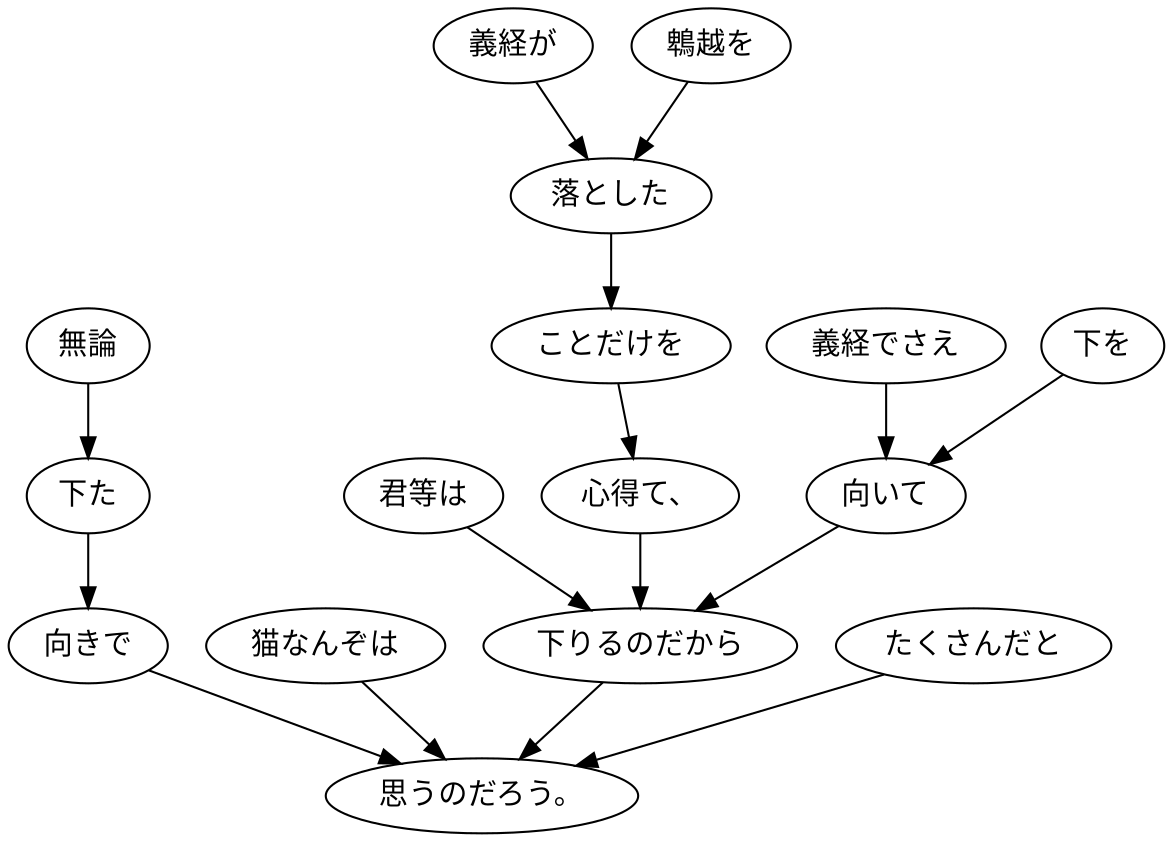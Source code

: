 digraph graph4090 {
	node0 [label="君等は"];
	node1 [label="義経が"];
	node2 [label="鵯越を"];
	node3 [label="落とした"];
	node4 [label="ことだけを"];
	node5 [label="心得て、"];
	node6 [label="義経でさえ"];
	node7 [label="下を"];
	node8 [label="向いて"];
	node9 [label="下りるのだから"];
	node10 [label="猫なんぞは"];
	node11 [label="無論"];
	node12 [label="下た"];
	node13 [label="向きで"];
	node14 [label="たくさんだと"];
	node15 [label="思うのだろう。"];
	node0 -> node9;
	node1 -> node3;
	node2 -> node3;
	node3 -> node4;
	node4 -> node5;
	node5 -> node9;
	node6 -> node8;
	node7 -> node8;
	node8 -> node9;
	node9 -> node15;
	node10 -> node15;
	node11 -> node12;
	node12 -> node13;
	node13 -> node15;
	node14 -> node15;
}
